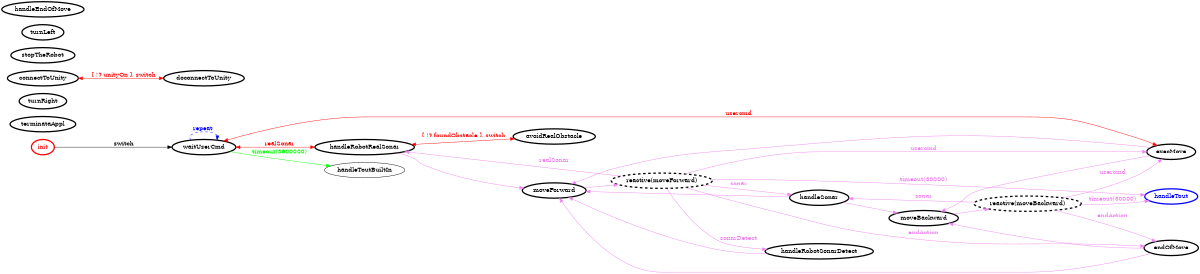 /*
*
* A GraphViz DOT FSM description 
* Please use a GraphViz visualizer (like http://www.webgraphviz.com)
*  
*/

digraph finite_state_machine {
	rankdir=LR
	size="8,5"
	
	init [ color = red ][ fontcolor = red ][ penwidth = 3 ]
	terminataAppl [ color = black ][ fontcolor = black ][ penwidth = 3 ]
	avoidRealObstacle [ color = black ][ fontcolor = black ][ penwidth = 3 ]
	moveForward [ color = black ][ fontcolor = black ][ penwidth = 3 ]
	handleSonar [ color = black ][ fontcolor = black ][ penwidth = 3 ]
	endOfMove [ color = black ][ fontcolor = black ][ penwidth = 3 ]
	turnRight [ color = black ][ fontcolor = black ][ penwidth = 3 ]
	doconnectToUnity [ color = black ][ fontcolor = black ][ penwidth = 3 ]
	moveBackward [ color = black ][ fontcolor = black ][ penwidth = 3 ]
	stopTheRobot [ color = black ][ fontcolor = black ][ penwidth = 3 ]
	handleRobotRealSonar [ color = black ][ fontcolor = black ][ penwidth = 3 ]
	connectToUnity [ color = black ][ fontcolor = black ][ penwidth = 3 ]
	execMove [ color = black ][ fontcolor = black ][ penwidth = 3 ]
	handleRobotSonarDetect [ color = black ][ fontcolor = black ][ penwidth = 3 ]
	waitUserCmd [ color = black ][ fontcolor = black ][ penwidth = 3 ]
	turnLeft [ color = black ][ fontcolor = black ][ penwidth = 3 ]
	handleEndOfMove [ color = black ][ fontcolor = black ][ penwidth = 3 ]
	"reactive(moveBackward)" [ style = dashed ][ color = black ][ fontcolor = black ][ penwidth = 3 ]
	"reactive(moveForward)" [ style = dashed ][ color = black ][ fontcolor = black ][ penwidth = 3 ]
	handleTout [ color = blue ][ fontcolor = blue ][ penwidth = 3 ]
	
	waitUserCmd -> handleToutBuiltIn [ label = "timeout(3600000)" ][ color = green ][ fontcolor = green ]
	"reactive(moveBackward)" -> execMove [ label = "usercmd" ][ color = violet ][ fontcolor = violet ]
	handleRobotRealSonar -> avoidRealObstacle [ label = "[ !? foundObstacle ], switch" ][ color = red ][ fontcolor = red ][ dir = both ]
	handleSonar -> moveBackward[ color = violet ][ fontcolor = violet ]
	waitUserCmd -> handleRobotRealSonar [ label = "realSonar" ][ color = red ][ fontcolor = red ][ dir = both ]
	connectToUnity -> doconnectToUnity [ label = "[ !? unityOn ], switch" ][ color = red ][ fontcolor = red ][ dir = both ]
	"reactive(moveBackward)" -> endOfMove [ label = "endAction" ][ color = violet ][ fontcolor = violet ]
	endOfMove -> moveForward[ color = violet ][ fontcolor = violet ]
	waitUserCmd -> execMove [ label = "usercmd" ][ color = red ][ fontcolor = red ][ dir = both ]
	handleSonar -> moveForward[ color = violet ][ fontcolor = violet ]
	init -> waitUserCmd [ label = "switch" ][ color = black ][ fontcolor = black ]
	moveForward -> "reactive(moveForward)" [ label = "" ][ color = violet ][ fontcolor = violet ]
	"reactive(moveForward)" -> execMove [ label = "usercmd" ][ color = violet ][ fontcolor = violet ]
	handleRobotRealSonar -> moveForward[ color = violet ][ fontcolor = violet ]
	execMove -> moveForward[ color = violet ][ fontcolor = violet ]
	endOfMove -> moveBackward[ color = violet ][ fontcolor = violet ]
	execMove -> moveBackward[ color = violet ][ fontcolor = violet ]
	"reactive(moveForward)" -> endOfMove [ label = "endAction" ][ color = violet ][ fontcolor = violet ]
	"reactive(moveForward)" -> handleTout [ label = "timeout(30000)" ][ color = violet ][ fontcolor = violet ]
	"reactive(moveForward)" -> handleRobotSonarDetect [ label = "sonarDetect" ][ color = violet ][ fontcolor = violet ]
	moveBackward -> "reactive(moveBackward)" [ label = "" ][ color = violet ][ fontcolor = violet ]
	waitUserCmd -> waitUserCmd [ label = "repeat "][ style = dashed ][ color = blue ][ fontcolor = blue ]
	handleRobotSonarDetect -> moveForward[ color = violet ][ fontcolor = violet ]
	"reactive(moveBackward)" -> handleTout [ label = "timeout(30000)" ][ color = violet ][ fontcolor = violet ]
	"reactive(moveBackward)" -> handleSonar [ label = "sonar" ][ color = violet ][ fontcolor = violet ]
	"reactive(moveForward)" -> handleRobotRealSonar [ label = "realSonar" ][ color = violet ][ fontcolor = violet ]
	"reactive(moveForward)" -> handleSonar [ label = "sonar" ][ color = violet ][ fontcolor = violet ]
}
